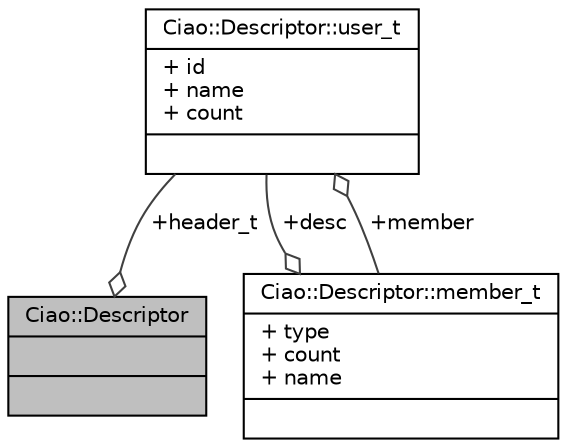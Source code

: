 digraph "Ciao::Descriptor"
{
  edge [fontname="Helvetica",fontsize="10",labelfontname="Helvetica",labelfontsize="10"];
  node [fontname="Helvetica",fontsize="10",shape=record];
  Node1 [label="{Ciao::Descriptor\n||}",height=0.2,width=0.4,color="black", fillcolor="grey75", style="filled", fontcolor="black"];
  Node2 -> Node1 [color="grey25",fontsize="10",style="solid",label=" +header_t" ,arrowhead="odiamond",fontname="Helvetica"];
  Node2 [label="{Ciao::Descriptor::user_t\n|+ id\l+ name\l+ count\l|}",height=0.2,width=0.4,color="black", fillcolor="white", style="filled",URL="$d3/d65/structCiao_1_1Descriptor_1_1user__t.html"];
  Node3 -> Node2 [color="grey25",fontsize="10",style="solid",label=" +member" ,arrowhead="odiamond",fontname="Helvetica"];
  Node3 [label="{Ciao::Descriptor::member_t\n|+ type\l+ count\l+ name\l|}",height=0.2,width=0.4,color="black", fillcolor="white", style="filled",URL="$d7/d0b/structCiao_1_1Descriptor_1_1member__t.html"];
  Node2 -> Node3 [color="grey25",fontsize="10",style="solid",label=" +desc" ,arrowhead="odiamond",fontname="Helvetica"];
}
